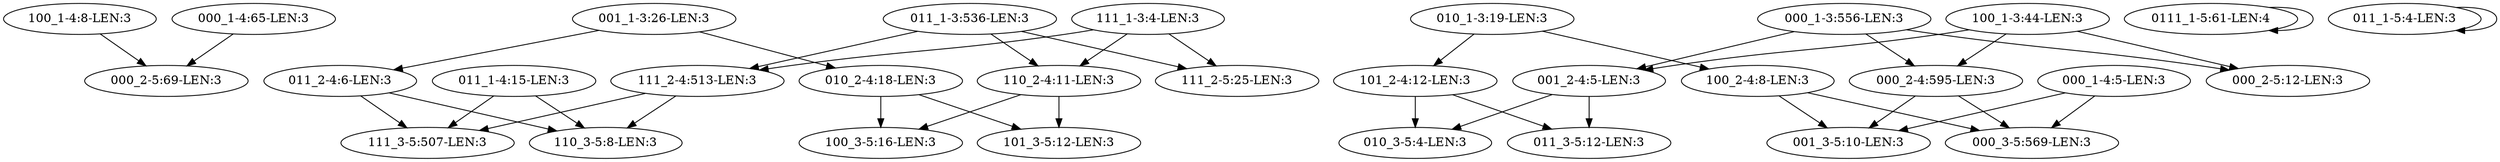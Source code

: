 digraph G {
    "100_1-4:8-LEN:3" -> "000_2-5:69-LEN:3";
    "011_2-4:6-LEN:3" -> "110_3-5:8-LEN:3";
    "011_2-4:6-LEN:3" -> "111_3-5:507-LEN:3";
    "001_2-4:5-LEN:3" -> "011_3-5:12-LEN:3";
    "001_2-4:5-LEN:3" -> "010_3-5:4-LEN:3";
    "100_2-4:8-LEN:3" -> "000_3-5:569-LEN:3";
    "100_2-4:8-LEN:3" -> "001_3-5:10-LEN:3";
    "011_1-3:536-LEN:3" -> "111_2-5:25-LEN:3";
    "011_1-3:536-LEN:3" -> "110_2-4:11-LEN:3";
    "011_1-3:536-LEN:3" -> "111_2-4:513-LEN:3";
    "0111_1-5:61-LEN:4" -> "0111_1-5:61-LEN:4";
    "001_1-3:26-LEN:3" -> "011_2-4:6-LEN:3";
    "001_1-3:26-LEN:3" -> "010_2-4:18-LEN:3";
    "000_1-4:65-LEN:3" -> "000_2-5:69-LEN:3";
    "000_2-4:595-LEN:3" -> "000_3-5:569-LEN:3";
    "000_2-4:595-LEN:3" -> "001_3-5:10-LEN:3";
    "011_1-5:4-LEN:3" -> "011_1-5:4-LEN:3";
    "110_2-4:11-LEN:3" -> "101_3-5:12-LEN:3";
    "110_2-4:11-LEN:3" -> "100_3-5:16-LEN:3";
    "000_1-3:556-LEN:3" -> "001_2-4:5-LEN:3";
    "000_1-3:556-LEN:3" -> "000_2-4:595-LEN:3";
    "000_1-3:556-LEN:3" -> "000_2-5:12-LEN:3";
    "000_1-4:5-LEN:3" -> "000_3-5:569-LEN:3";
    "000_1-4:5-LEN:3" -> "001_3-5:10-LEN:3";
    "010_2-4:18-LEN:3" -> "101_3-5:12-LEN:3";
    "010_2-4:18-LEN:3" -> "100_3-5:16-LEN:3";
    "101_2-4:12-LEN:3" -> "011_3-5:12-LEN:3";
    "101_2-4:12-LEN:3" -> "010_3-5:4-LEN:3";
    "111_1-3:4-LEN:3" -> "111_2-5:25-LEN:3";
    "111_1-3:4-LEN:3" -> "110_2-4:11-LEN:3";
    "111_1-3:4-LEN:3" -> "111_2-4:513-LEN:3";
    "100_1-3:44-LEN:3" -> "001_2-4:5-LEN:3";
    "100_1-3:44-LEN:3" -> "000_2-4:595-LEN:3";
    "100_1-3:44-LEN:3" -> "000_2-5:12-LEN:3";
    "010_1-3:19-LEN:3" -> "100_2-4:8-LEN:3";
    "010_1-3:19-LEN:3" -> "101_2-4:12-LEN:3";
    "111_2-4:513-LEN:3" -> "110_3-5:8-LEN:3";
    "111_2-4:513-LEN:3" -> "111_3-5:507-LEN:3";
    "011_1-4:15-LEN:3" -> "110_3-5:8-LEN:3";
    "011_1-4:15-LEN:3" -> "111_3-5:507-LEN:3";
}
